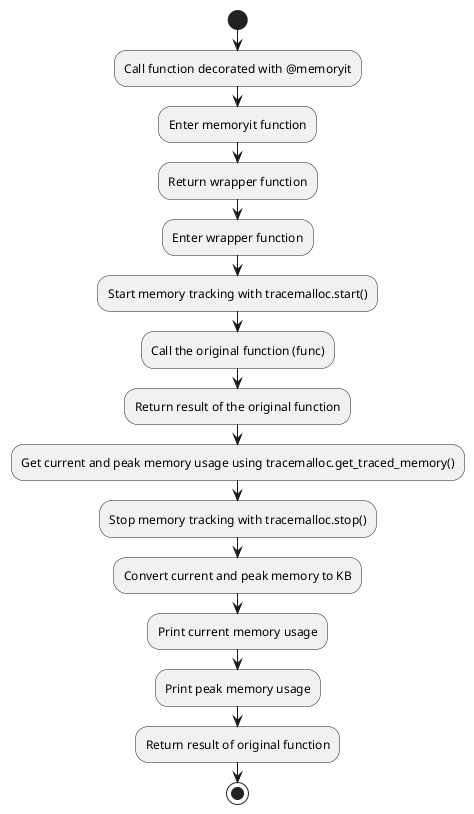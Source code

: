 @startuml
start

:Call function decorated with @memoryit;
:Enter memoryit function;
:Return wrapper function;

:Enter wrapper function;
:Start memory tracking with tracemalloc.start();

:Call the original function (func);
:Return result of the original function;

:Get current and peak memory usage using tracemalloc.get_traced_memory();

:Stop memory tracking with tracemalloc.stop();

:Convert current and peak memory to KB;
:Print current memory usage;
:Print peak memory usage;

:Return result of original function;
stop
@enduml
